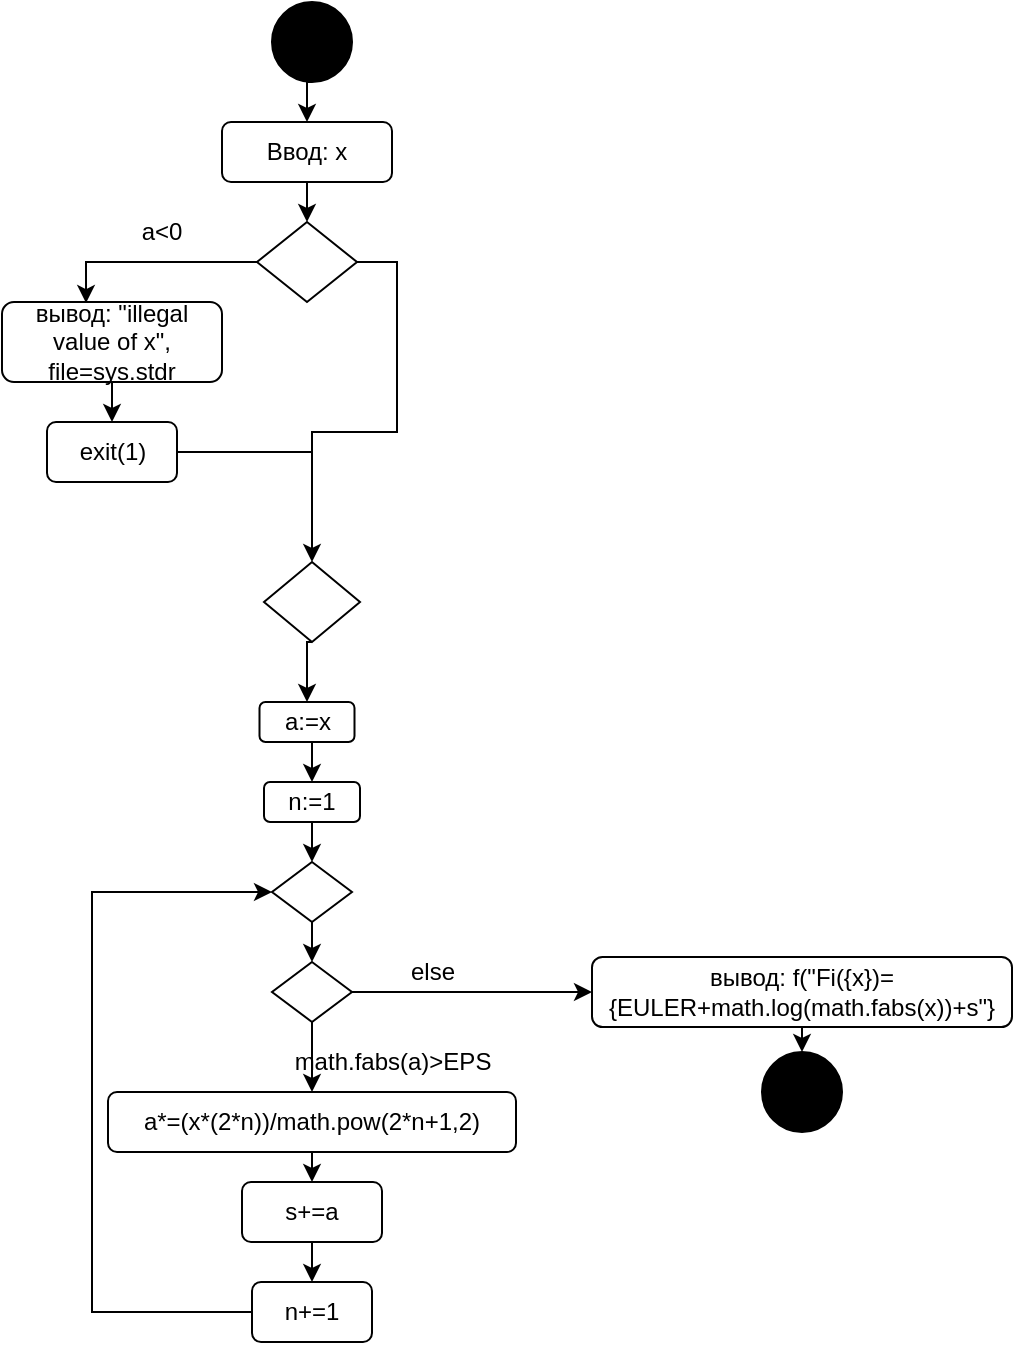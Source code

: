 <mxfile version="20.5.1" type="device"><diagram id="nytWS7Njk8itwQpNJArV" name="Страница 1"><mxGraphModel dx="1303" dy="713" grid="1" gridSize="10" guides="1" tooltips="1" connect="1" arrows="1" fold="1" page="1" pageScale="1" pageWidth="827" pageHeight="1169" math="0" shadow="0"><root><mxCell id="0"/><mxCell id="1" parent="0"/><mxCell id="GXNqB8BzUvhxbFiEh4Db-12" style="edgeStyle=orthogonalEdgeStyle;rounded=0;orthogonalLoop=1;jettySize=auto;html=1;exitX=0.5;exitY=1;exitDx=0;exitDy=0;entryX=0.5;entryY=0;entryDx=0;entryDy=0;" edge="1" parent="1" source="GXNqB8BzUvhxbFiEh4Db-1" target="GXNqB8BzUvhxbFiEh4Db-2"><mxGeometry relative="1" as="geometry"/></mxCell><mxCell id="GXNqB8BzUvhxbFiEh4Db-1" value="" style="ellipse;whiteSpace=wrap;html=1;aspect=fixed;fillColor=#000000;" vertex="1" parent="1"><mxGeometry x="340" y="60" width="40" height="40" as="geometry"/></mxCell><mxCell id="GXNqB8BzUvhxbFiEh4Db-13" style="edgeStyle=orthogonalEdgeStyle;rounded=0;orthogonalLoop=1;jettySize=auto;html=1;exitX=0.5;exitY=1;exitDx=0;exitDy=0;entryX=0.5;entryY=0;entryDx=0;entryDy=0;" edge="1" parent="1" source="GXNqB8BzUvhxbFiEh4Db-2" target="GXNqB8BzUvhxbFiEh4Db-3"><mxGeometry relative="1" as="geometry"/></mxCell><mxCell id="GXNqB8BzUvhxbFiEh4Db-2" value="Ввод: x" style="rounded=1;whiteSpace=wrap;html=1;fillColor=#FFFFFF;" vertex="1" parent="1"><mxGeometry x="315" y="120" width="85" height="30" as="geometry"/></mxCell><mxCell id="GXNqB8BzUvhxbFiEh4Db-14" style="edgeStyle=orthogonalEdgeStyle;rounded=0;orthogonalLoop=1;jettySize=auto;html=1;exitX=0;exitY=0.5;exitDx=0;exitDy=0;entryX=0.382;entryY=0.013;entryDx=0;entryDy=0;entryPerimeter=0;" edge="1" parent="1" source="GXNqB8BzUvhxbFiEh4Db-3" target="GXNqB8BzUvhxbFiEh4Db-4"><mxGeometry relative="1" as="geometry"/></mxCell><mxCell id="GXNqB8BzUvhxbFiEh4Db-42" style="edgeStyle=orthogonalEdgeStyle;rounded=0;orthogonalLoop=1;jettySize=auto;html=1;exitX=1;exitY=0.5;exitDx=0;exitDy=0;entryX=0.5;entryY=0;entryDx=0;entryDy=0;" edge="1" parent="1" source="GXNqB8BzUvhxbFiEh4Db-3" target="GXNqB8BzUvhxbFiEh4Db-6"><mxGeometry relative="1" as="geometry"/></mxCell><mxCell id="GXNqB8BzUvhxbFiEh4Db-3" value="" style="rhombus;whiteSpace=wrap;html=1;fillColor=#FFFFFF;" vertex="1" parent="1"><mxGeometry x="332.5" y="170" width="50" height="40" as="geometry"/></mxCell><mxCell id="GXNqB8BzUvhxbFiEh4Db-15" style="edgeStyle=orthogonalEdgeStyle;rounded=0;orthogonalLoop=1;jettySize=auto;html=1;exitX=0.5;exitY=1;exitDx=0;exitDy=0;entryX=0.5;entryY=0;entryDx=0;entryDy=0;" edge="1" parent="1" source="GXNqB8BzUvhxbFiEh4Db-4" target="GXNqB8BzUvhxbFiEh4Db-5"><mxGeometry relative="1" as="geometry"/></mxCell><mxCell id="GXNqB8BzUvhxbFiEh4Db-4" value="вывод: &quot;illegal value of x&quot;, file=sys.stdr" style="rounded=1;whiteSpace=wrap;html=1;fillColor=#FFFFFF;" vertex="1" parent="1"><mxGeometry x="205" y="210" width="110" height="40" as="geometry"/></mxCell><mxCell id="GXNqB8BzUvhxbFiEh4Db-5" value="exit(1)" style="rounded=1;whiteSpace=wrap;html=1;fillColor=#FFFFFF;" vertex="1" parent="1"><mxGeometry x="227.5" y="270" width="65" height="30" as="geometry"/></mxCell><mxCell id="GXNqB8BzUvhxbFiEh4Db-23" style="edgeStyle=orthogonalEdgeStyle;rounded=0;orthogonalLoop=1;jettySize=auto;html=1;exitX=0.5;exitY=1;exitDx=0;exitDy=0;entryX=0.5;entryY=0;entryDx=0;entryDy=0;" edge="1" parent="1" source="GXNqB8BzUvhxbFiEh4Db-6" target="GXNqB8BzUvhxbFiEh4Db-8"><mxGeometry relative="1" as="geometry"/></mxCell><mxCell id="GXNqB8BzUvhxbFiEh4Db-6" value="" style="rhombus;whiteSpace=wrap;html=1;fillColor=#FFFFFF;" vertex="1" parent="1"><mxGeometry x="336" y="340" width="48" height="40" as="geometry"/></mxCell><mxCell id="GXNqB8BzUvhxbFiEh4Db-24" style="edgeStyle=orthogonalEdgeStyle;rounded=0;orthogonalLoop=1;jettySize=auto;html=1;exitX=0.5;exitY=1;exitDx=0;exitDy=0;entryX=0.5;entryY=0;entryDx=0;entryDy=0;" edge="1" parent="1" source="GXNqB8BzUvhxbFiEh4Db-8" target="GXNqB8BzUvhxbFiEh4Db-9"><mxGeometry relative="1" as="geometry"/></mxCell><mxCell id="GXNqB8BzUvhxbFiEh4Db-8" value="a:=x" style="rounded=1;whiteSpace=wrap;html=1;fillColor=#FFFFFF;" vertex="1" parent="1"><mxGeometry x="333.75" y="410" width="47.5" height="20" as="geometry"/></mxCell><mxCell id="GXNqB8BzUvhxbFiEh4Db-25" style="edgeStyle=orthogonalEdgeStyle;rounded=0;orthogonalLoop=1;jettySize=auto;html=1;exitX=0.5;exitY=1;exitDx=0;exitDy=0;entryX=0.5;entryY=0;entryDx=0;entryDy=0;" edge="1" parent="1" source="GXNqB8BzUvhxbFiEh4Db-9" target="GXNqB8BzUvhxbFiEh4Db-10"><mxGeometry relative="1" as="geometry"/></mxCell><mxCell id="GXNqB8BzUvhxbFiEh4Db-9" value="n:=1" style="rounded=1;whiteSpace=wrap;html=1;fillColor=#FFFFFF;" vertex="1" parent="1"><mxGeometry x="336" y="450" width="48" height="20" as="geometry"/></mxCell><mxCell id="GXNqB8BzUvhxbFiEh4Db-26" style="edgeStyle=orthogonalEdgeStyle;rounded=0;orthogonalLoop=1;jettySize=auto;html=1;exitX=0.5;exitY=1;exitDx=0;exitDy=0;entryX=0.5;entryY=0;entryDx=0;entryDy=0;" edge="1" parent="1" source="GXNqB8BzUvhxbFiEh4Db-10" target="GXNqB8BzUvhxbFiEh4Db-11"><mxGeometry relative="1" as="geometry"/></mxCell><mxCell id="GXNqB8BzUvhxbFiEh4Db-10" value="" style="rhombus;whiteSpace=wrap;html=1;fillColor=#FFFFFF;" vertex="1" parent="1"><mxGeometry x="340" y="490" width="40" height="30" as="geometry"/></mxCell><mxCell id="GXNqB8BzUvhxbFiEh4Db-30" style="edgeStyle=orthogonalEdgeStyle;rounded=0;orthogonalLoop=1;jettySize=auto;html=1;exitX=0.5;exitY=1;exitDx=0;exitDy=0;entryX=0.5;entryY=0;entryDx=0;entryDy=0;" edge="1" parent="1" source="GXNqB8BzUvhxbFiEh4Db-11" target="GXNqB8BzUvhxbFiEh4Db-27"><mxGeometry relative="1" as="geometry"/></mxCell><mxCell id="GXNqB8BzUvhxbFiEh4Db-37" style="edgeStyle=orthogonalEdgeStyle;rounded=0;orthogonalLoop=1;jettySize=auto;html=1;exitX=1;exitY=0.5;exitDx=0;exitDy=0;entryX=0;entryY=0.5;entryDx=0;entryDy=0;" edge="1" parent="1" source="GXNqB8BzUvhxbFiEh4Db-11" target="GXNqB8BzUvhxbFiEh4Db-34"><mxGeometry relative="1" as="geometry"/></mxCell><mxCell id="GXNqB8BzUvhxbFiEh4Db-11" value="" style="rhombus;whiteSpace=wrap;html=1;fillColor=#FFFFFF;" vertex="1" parent="1"><mxGeometry x="340" y="540" width="40" height="30" as="geometry"/></mxCell><mxCell id="GXNqB8BzUvhxbFiEh4Db-22" value="" style="endArrow=none;html=1;rounded=0;exitX=1;exitY=0.5;exitDx=0;exitDy=0;" edge="1" parent="1" source="GXNqB8BzUvhxbFiEh4Db-5"><mxGeometry width="50" height="50" relative="1" as="geometry"><mxPoint x="310" y="270" as="sourcePoint"/><mxPoint x="360" y="285" as="targetPoint"/></mxGeometry></mxCell><mxCell id="GXNqB8BzUvhxbFiEh4Db-31" style="edgeStyle=orthogonalEdgeStyle;rounded=0;orthogonalLoop=1;jettySize=auto;html=1;exitX=0.5;exitY=1;exitDx=0;exitDy=0;entryX=0.5;entryY=0;entryDx=0;entryDy=0;" edge="1" parent="1" source="GXNqB8BzUvhxbFiEh4Db-27" target="GXNqB8BzUvhxbFiEh4Db-28"><mxGeometry relative="1" as="geometry"/></mxCell><mxCell id="GXNqB8BzUvhxbFiEh4Db-27" value="a*=(x*(2*n))/math.pow(2*n+1,2)" style="rounded=1;whiteSpace=wrap;html=1;fillColor=#FFFFFF;" vertex="1" parent="1"><mxGeometry x="258" y="605" width="204" height="30" as="geometry"/></mxCell><mxCell id="GXNqB8BzUvhxbFiEh4Db-32" style="edgeStyle=orthogonalEdgeStyle;rounded=0;orthogonalLoop=1;jettySize=auto;html=1;exitX=0.5;exitY=1;exitDx=0;exitDy=0;entryX=0.5;entryY=0;entryDx=0;entryDy=0;" edge="1" parent="1" source="GXNqB8BzUvhxbFiEh4Db-28" target="GXNqB8BzUvhxbFiEh4Db-29"><mxGeometry relative="1" as="geometry"/></mxCell><mxCell id="GXNqB8BzUvhxbFiEh4Db-28" value="s+=a" style="rounded=1;whiteSpace=wrap;html=1;fillColor=#FFFFFF;" vertex="1" parent="1"><mxGeometry x="325" y="650" width="70" height="30" as="geometry"/></mxCell><mxCell id="GXNqB8BzUvhxbFiEh4Db-33" style="edgeStyle=orthogonalEdgeStyle;rounded=0;orthogonalLoop=1;jettySize=auto;html=1;exitX=0;exitY=0.5;exitDx=0;exitDy=0;entryX=0;entryY=0.5;entryDx=0;entryDy=0;" edge="1" parent="1" source="GXNqB8BzUvhxbFiEh4Db-29" target="GXNqB8BzUvhxbFiEh4Db-10"><mxGeometry relative="1" as="geometry"><Array as="points"><mxPoint x="250" y="715"/><mxPoint x="250" y="505"/></Array></mxGeometry></mxCell><mxCell id="GXNqB8BzUvhxbFiEh4Db-29" value="n+=1" style="rounded=1;whiteSpace=wrap;html=1;fillColor=#FFFFFF;" vertex="1" parent="1"><mxGeometry x="330" y="700" width="60" height="30" as="geometry"/></mxCell><mxCell id="GXNqB8BzUvhxbFiEh4Db-38" style="edgeStyle=orthogonalEdgeStyle;rounded=0;orthogonalLoop=1;jettySize=auto;html=1;exitX=0.5;exitY=1;exitDx=0;exitDy=0;entryX=0.5;entryY=0;entryDx=0;entryDy=0;" edge="1" parent="1" source="GXNqB8BzUvhxbFiEh4Db-34" target="GXNqB8BzUvhxbFiEh4Db-35"><mxGeometry relative="1" as="geometry"/></mxCell><mxCell id="GXNqB8BzUvhxbFiEh4Db-34" value="вывод: f(&quot;Fi({x})={EULER+math.log(math.fabs(x))+s&quot;}" style="rounded=1;whiteSpace=wrap;html=1;fillColor=#FFFFFF;" vertex="1" parent="1"><mxGeometry x="500" y="537.5" width="210" height="35" as="geometry"/></mxCell><mxCell id="GXNqB8BzUvhxbFiEh4Db-35" value="" style="ellipse;whiteSpace=wrap;html=1;aspect=fixed;fillColor=#000000;" vertex="1" parent="1"><mxGeometry x="585" y="585" width="40" height="40" as="geometry"/></mxCell><mxCell id="GXNqB8BzUvhxbFiEh4Db-39" value="а&amp;lt;0" style="text;html=1;strokeColor=none;fillColor=none;align=center;verticalAlign=middle;whiteSpace=wrap;rounded=0;" vertex="1" parent="1"><mxGeometry x="255" y="160" width="60" height="30" as="geometry"/></mxCell><mxCell id="GXNqB8BzUvhxbFiEh4Db-40" value="else" style="text;html=1;align=center;verticalAlign=middle;resizable=0;points=[];autosize=1;strokeColor=none;fillColor=none;" vertex="1" parent="1"><mxGeometry x="395" y="530" width="50" height="30" as="geometry"/></mxCell><mxCell id="GXNqB8BzUvhxbFiEh4Db-41" value="math.fabs(a)&amp;gt;EPS" style="text;html=1;align=center;verticalAlign=middle;resizable=0;points=[];autosize=1;strokeColor=none;fillColor=none;" vertex="1" parent="1"><mxGeometry x="340" y="575" width="120" height="30" as="geometry"/></mxCell></root></mxGraphModel></diagram></mxfile>